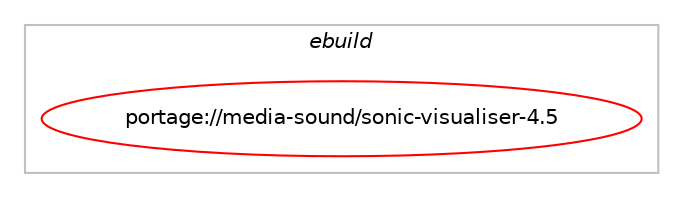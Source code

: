 digraph prolog {

# *************
# Graph options
# *************

newrank=true;
concentrate=true;
compound=true;
graph [rankdir=LR,fontname=Helvetica,fontsize=10,ranksep=1.5];#, ranksep=2.5, nodesep=0.2];
edge  [arrowhead=vee];
node  [fontname=Helvetica,fontsize=10];

# **********
# The ebuild
# **********

subgraph cluster_leftcol {
color=gray;
label=<<i>ebuild</i>>;
id [label="portage://media-sound/sonic-visualiser-4.5", color=red, width=4, href="../media-sound/sonic-visualiser-4.5.svg"];
}

# ****************
# The dependencies
# ****************

subgraph cluster_midcol {
color=gray;
label=<<i>dependencies</i>>;
subgraph cluster_compile {
fillcolor="#eeeeee";
style=filled;
label=<<i>compile</i>>;
# *** BEGIN UNKNOWN DEPENDENCY TYPE (TODO) ***
# id -> equal(use_conditional_group(positive,id3tag,portage://media-sound/sonic-visualiser-4.5,[package_dependency(portage://media-sound/sonic-visualiser-4.5,install,no,media-libs,libid3tag,none,[,,],any_same_slot,[])]))
# *** END UNKNOWN DEPENDENCY TYPE (TODO) ***

# *** BEGIN UNKNOWN DEPENDENCY TYPE (TODO) ***
# id -> equal(use_conditional_group(positive,jack,portage://media-sound/sonic-visualiser-4.5,[package_dependency(portage://media-sound/sonic-visualiser-4.5,install,no,virtual,jack,none,[,,],[],[])]))
# *** END UNKNOWN DEPENDENCY TYPE (TODO) ***

# *** BEGIN UNKNOWN DEPENDENCY TYPE (TODO) ***
# id -> equal(use_conditional_group(positive,mad,portage://media-sound/sonic-visualiser-4.5,[package_dependency(portage://media-sound/sonic-visualiser-4.5,install,no,media-libs,libmad,none,[,,],[],[])]))
# *** END UNKNOWN DEPENDENCY TYPE (TODO) ***

# *** BEGIN UNKNOWN DEPENDENCY TYPE (TODO) ***
# id -> equal(use_conditional_group(positive,ogg,portage://media-sound/sonic-visualiser-4.5,[package_dependency(portage://media-sound/sonic-visualiser-4.5,install,no,media-libs,libfishsound,none,[,,],[],[]),package_dependency(portage://media-sound/sonic-visualiser-4.5,install,no,media-libs,liboggz,none,[,,],[],[])]))
# *** END UNKNOWN DEPENDENCY TYPE (TODO) ***

# *** BEGIN UNKNOWN DEPENDENCY TYPE (TODO) ***
# id -> equal(use_conditional_group(positive,opus,portage://media-sound/sonic-visualiser-4.5,[package_dependency(portage://media-sound/sonic-visualiser-4.5,install,no,media-libs,opusfile,none,[,,],[],[])]))
# *** END UNKNOWN DEPENDENCY TYPE (TODO) ***

# *** BEGIN UNKNOWN DEPENDENCY TYPE (TODO) ***
# id -> equal(use_conditional_group(positive,osc,portage://media-sound/sonic-visualiser-4.5,[package_dependency(portage://media-sound/sonic-visualiser-4.5,install,no,media-libs,liblo,none,[,,],[],[])]))
# *** END UNKNOWN DEPENDENCY TYPE (TODO) ***

# *** BEGIN UNKNOWN DEPENDENCY TYPE (TODO) ***
# id -> equal(use_conditional_group(positive,portaudio,portage://media-sound/sonic-visualiser-4.5,[package_dependency(portage://media-sound/sonic-visualiser-4.5,install,no,media-libs,portaudio,none,[,,],[],[])]))
# *** END UNKNOWN DEPENDENCY TYPE (TODO) ***

# *** BEGIN UNKNOWN DEPENDENCY TYPE (TODO) ***
# id -> equal(use_conditional_group(positive,pulseaudio,portage://media-sound/sonic-visualiser-4.5,[package_dependency(portage://media-sound/sonic-visualiser-4.5,install,no,media-sound,pulseaudio,none,[,,],[],[])]))
# *** END UNKNOWN DEPENDENCY TYPE (TODO) ***

# *** BEGIN UNKNOWN DEPENDENCY TYPE (TODO) ***
# id -> equal(package_dependency(portage://media-sound/sonic-visualiser-4.5,install,no,app-arch,bzip2,none,[,,],[],[]))
# *** END UNKNOWN DEPENDENCY TYPE (TODO) ***

# *** BEGIN UNKNOWN DEPENDENCY TYPE (TODO) ***
# id -> equal(package_dependency(portage://media-sound/sonic-visualiser-4.5,install,no,dev-libs,capnproto,none,[,,],any_same_slot,[]))
# *** END UNKNOWN DEPENDENCY TYPE (TODO) ***

# *** BEGIN UNKNOWN DEPENDENCY TYPE (TODO) ***
# id -> equal(package_dependency(portage://media-sound/sonic-visualiser-4.5,install,no,dev-libs,serd,none,[,,],[],[]))
# *** END UNKNOWN DEPENDENCY TYPE (TODO) ***

# *** BEGIN UNKNOWN DEPENDENCY TYPE (TODO) ***
# id -> equal(package_dependency(portage://media-sound/sonic-visualiser-4.5,install,no,dev-libs,sord,none,[,,],[],[]))
# *** END UNKNOWN DEPENDENCY TYPE (TODO) ***

# *** BEGIN UNKNOWN DEPENDENCY TYPE (TODO) ***
# id -> equal(package_dependency(portage://media-sound/sonic-visualiser-4.5,install,no,dev-qt,qtcore,none,[,,],[slot(5)],[]))
# *** END UNKNOWN DEPENDENCY TYPE (TODO) ***

# *** BEGIN UNKNOWN DEPENDENCY TYPE (TODO) ***
# id -> equal(package_dependency(portage://media-sound/sonic-visualiser-4.5,install,no,dev-qt,qtgui,none,[,,],[slot(5)],[]))
# *** END UNKNOWN DEPENDENCY TYPE (TODO) ***

# *** BEGIN UNKNOWN DEPENDENCY TYPE (TODO) ***
# id -> equal(package_dependency(portage://media-sound/sonic-visualiser-4.5,install,no,dev-qt,qtnetwork,none,[,,],[slot(5)],[use(enable(ssl),none)]))
# *** END UNKNOWN DEPENDENCY TYPE (TODO) ***

# *** BEGIN UNKNOWN DEPENDENCY TYPE (TODO) ***
# id -> equal(package_dependency(portage://media-sound/sonic-visualiser-4.5,install,no,dev-qt,qtsvg,none,[,,],[slot(5)],[]))
# *** END UNKNOWN DEPENDENCY TYPE (TODO) ***

# *** BEGIN UNKNOWN DEPENDENCY TYPE (TODO) ***
# id -> equal(package_dependency(portage://media-sound/sonic-visualiser-4.5,install,no,dev-qt,qtwidgets,none,[,,],[slot(5)],[]))
# *** END UNKNOWN DEPENDENCY TYPE (TODO) ***

# *** BEGIN UNKNOWN DEPENDENCY TYPE (TODO) ***
# id -> equal(package_dependency(portage://media-sound/sonic-visualiser-4.5,install,no,dev-qt,qtxml,none,[,,],[slot(5)],[]))
# *** END UNKNOWN DEPENDENCY TYPE (TODO) ***

# *** BEGIN UNKNOWN DEPENDENCY TYPE (TODO) ***
# id -> equal(package_dependency(portage://media-sound/sonic-visualiser-4.5,install,no,media-libs,alsa-lib,none,[,,],[],[]))
# *** END UNKNOWN DEPENDENCY TYPE (TODO) ***

# *** BEGIN UNKNOWN DEPENDENCY TYPE (TODO) ***
# id -> equal(package_dependency(portage://media-sound/sonic-visualiser-4.5,install,no,media-libs,dssi,none,[,,],[],[]))
# *** END UNKNOWN DEPENDENCY TYPE (TODO) ***

# *** BEGIN UNKNOWN DEPENDENCY TYPE (TODO) ***
# id -> equal(package_dependency(portage://media-sound/sonic-visualiser-4.5,install,no,media-libs,ladspa-sdk,none,[,,],[],[]))
# *** END UNKNOWN DEPENDENCY TYPE (TODO) ***

# *** BEGIN UNKNOWN DEPENDENCY TYPE (TODO) ***
# id -> equal(package_dependency(portage://media-sound/sonic-visualiser-4.5,install,no,media-libs,liblrdf,none,[,,],[],[]))
# *** END UNKNOWN DEPENDENCY TYPE (TODO) ***

# *** BEGIN UNKNOWN DEPENDENCY TYPE (TODO) ***
# id -> equal(package_dependency(portage://media-sound/sonic-visualiser-4.5,install,no,media-libs,libsamplerate,none,[,,],[],[]))
# *** END UNKNOWN DEPENDENCY TYPE (TODO) ***

# *** BEGIN UNKNOWN DEPENDENCY TYPE (TODO) ***
# id -> equal(package_dependency(portage://media-sound/sonic-visualiser-4.5,install,no,media-libs,libsndfile,none,[,,],[],[]))
# *** END UNKNOWN DEPENDENCY TYPE (TODO) ***

# *** BEGIN UNKNOWN DEPENDENCY TYPE (TODO) ***
# id -> equal(package_dependency(portage://media-sound/sonic-visualiser-4.5,install,no,media-libs,rubberband,none,[,,],[],[]))
# *** END UNKNOWN DEPENDENCY TYPE (TODO) ***

# *** BEGIN UNKNOWN DEPENDENCY TYPE (TODO) ***
# id -> equal(package_dependency(portage://media-sound/sonic-visualiser-4.5,install,no,media-libs,speex,none,[,,],[],[]))
# *** END UNKNOWN DEPENDENCY TYPE (TODO) ***

# *** BEGIN UNKNOWN DEPENDENCY TYPE (TODO) ***
# id -> equal(package_dependency(portage://media-sound/sonic-visualiser-4.5,install,no,media-libs,vamp-plugin-sdk,none,[,,],[],[]))
# *** END UNKNOWN DEPENDENCY TYPE (TODO) ***

# *** BEGIN UNKNOWN DEPENDENCY TYPE (TODO) ***
# id -> equal(package_dependency(portage://media-sound/sonic-visualiser-4.5,install,no,sci-libs,fftw,none,[,,],[slot(3.0),equal],[]))
# *** END UNKNOWN DEPENDENCY TYPE (TODO) ***

}
subgraph cluster_compileandrun {
fillcolor="#eeeeee";
style=filled;
label=<<i>compile and run</i>>;
}
subgraph cluster_run {
fillcolor="#eeeeee";
style=filled;
label=<<i>run</i>>;
# *** BEGIN UNKNOWN DEPENDENCY TYPE (TODO) ***
# id -> equal(use_conditional_group(positive,id3tag,portage://media-sound/sonic-visualiser-4.5,[package_dependency(portage://media-sound/sonic-visualiser-4.5,run,no,media-libs,libid3tag,none,[,,],any_same_slot,[])]))
# *** END UNKNOWN DEPENDENCY TYPE (TODO) ***

# *** BEGIN UNKNOWN DEPENDENCY TYPE (TODO) ***
# id -> equal(use_conditional_group(positive,jack,portage://media-sound/sonic-visualiser-4.5,[package_dependency(portage://media-sound/sonic-visualiser-4.5,run,no,virtual,jack,none,[,,],[],[])]))
# *** END UNKNOWN DEPENDENCY TYPE (TODO) ***

# *** BEGIN UNKNOWN DEPENDENCY TYPE (TODO) ***
# id -> equal(use_conditional_group(positive,mad,portage://media-sound/sonic-visualiser-4.5,[package_dependency(portage://media-sound/sonic-visualiser-4.5,run,no,media-libs,libmad,none,[,,],[],[])]))
# *** END UNKNOWN DEPENDENCY TYPE (TODO) ***

# *** BEGIN UNKNOWN DEPENDENCY TYPE (TODO) ***
# id -> equal(use_conditional_group(positive,ogg,portage://media-sound/sonic-visualiser-4.5,[package_dependency(portage://media-sound/sonic-visualiser-4.5,run,no,media-libs,libfishsound,none,[,,],[],[]),package_dependency(portage://media-sound/sonic-visualiser-4.5,run,no,media-libs,liboggz,none,[,,],[],[])]))
# *** END UNKNOWN DEPENDENCY TYPE (TODO) ***

# *** BEGIN UNKNOWN DEPENDENCY TYPE (TODO) ***
# id -> equal(use_conditional_group(positive,opus,portage://media-sound/sonic-visualiser-4.5,[package_dependency(portage://media-sound/sonic-visualiser-4.5,run,no,media-libs,opusfile,none,[,,],[],[])]))
# *** END UNKNOWN DEPENDENCY TYPE (TODO) ***

# *** BEGIN UNKNOWN DEPENDENCY TYPE (TODO) ***
# id -> equal(use_conditional_group(positive,osc,portage://media-sound/sonic-visualiser-4.5,[package_dependency(portage://media-sound/sonic-visualiser-4.5,run,no,media-libs,liblo,none,[,,],[],[])]))
# *** END UNKNOWN DEPENDENCY TYPE (TODO) ***

# *** BEGIN UNKNOWN DEPENDENCY TYPE (TODO) ***
# id -> equal(use_conditional_group(positive,portaudio,portage://media-sound/sonic-visualiser-4.5,[package_dependency(portage://media-sound/sonic-visualiser-4.5,run,no,media-libs,portaudio,none,[,,],[],[])]))
# *** END UNKNOWN DEPENDENCY TYPE (TODO) ***

# *** BEGIN UNKNOWN DEPENDENCY TYPE (TODO) ***
# id -> equal(use_conditional_group(positive,pulseaudio,portage://media-sound/sonic-visualiser-4.5,[package_dependency(portage://media-sound/sonic-visualiser-4.5,run,no,media-sound,pulseaudio,none,[,,],[],[])]))
# *** END UNKNOWN DEPENDENCY TYPE (TODO) ***

# *** BEGIN UNKNOWN DEPENDENCY TYPE (TODO) ***
# id -> equal(package_dependency(portage://media-sound/sonic-visualiser-4.5,run,no,app-arch,bzip2,none,[,,],[],[]))
# *** END UNKNOWN DEPENDENCY TYPE (TODO) ***

# *** BEGIN UNKNOWN DEPENDENCY TYPE (TODO) ***
# id -> equal(package_dependency(portage://media-sound/sonic-visualiser-4.5,run,no,dev-libs,capnproto,none,[,,],any_same_slot,[]))
# *** END UNKNOWN DEPENDENCY TYPE (TODO) ***

# *** BEGIN UNKNOWN DEPENDENCY TYPE (TODO) ***
# id -> equal(package_dependency(portage://media-sound/sonic-visualiser-4.5,run,no,dev-libs,serd,none,[,,],[],[]))
# *** END UNKNOWN DEPENDENCY TYPE (TODO) ***

# *** BEGIN UNKNOWN DEPENDENCY TYPE (TODO) ***
# id -> equal(package_dependency(portage://media-sound/sonic-visualiser-4.5,run,no,dev-libs,sord,none,[,,],[],[]))
# *** END UNKNOWN DEPENDENCY TYPE (TODO) ***

# *** BEGIN UNKNOWN DEPENDENCY TYPE (TODO) ***
# id -> equal(package_dependency(portage://media-sound/sonic-visualiser-4.5,run,no,dev-qt,qtcore,none,[,,],[slot(5)],[]))
# *** END UNKNOWN DEPENDENCY TYPE (TODO) ***

# *** BEGIN UNKNOWN DEPENDENCY TYPE (TODO) ***
# id -> equal(package_dependency(portage://media-sound/sonic-visualiser-4.5,run,no,dev-qt,qtgui,none,[,,],[slot(5)],[]))
# *** END UNKNOWN DEPENDENCY TYPE (TODO) ***

# *** BEGIN UNKNOWN DEPENDENCY TYPE (TODO) ***
# id -> equal(package_dependency(portage://media-sound/sonic-visualiser-4.5,run,no,dev-qt,qtnetwork,none,[,,],[slot(5)],[use(enable(ssl),none)]))
# *** END UNKNOWN DEPENDENCY TYPE (TODO) ***

# *** BEGIN UNKNOWN DEPENDENCY TYPE (TODO) ***
# id -> equal(package_dependency(portage://media-sound/sonic-visualiser-4.5,run,no,dev-qt,qtsvg,none,[,,],[slot(5)],[]))
# *** END UNKNOWN DEPENDENCY TYPE (TODO) ***

# *** BEGIN UNKNOWN DEPENDENCY TYPE (TODO) ***
# id -> equal(package_dependency(portage://media-sound/sonic-visualiser-4.5,run,no,dev-qt,qtwidgets,none,[,,],[slot(5)],[]))
# *** END UNKNOWN DEPENDENCY TYPE (TODO) ***

# *** BEGIN UNKNOWN DEPENDENCY TYPE (TODO) ***
# id -> equal(package_dependency(portage://media-sound/sonic-visualiser-4.5,run,no,dev-qt,qtxml,none,[,,],[slot(5)],[]))
# *** END UNKNOWN DEPENDENCY TYPE (TODO) ***

# *** BEGIN UNKNOWN DEPENDENCY TYPE (TODO) ***
# id -> equal(package_dependency(portage://media-sound/sonic-visualiser-4.5,run,no,media-libs,alsa-lib,none,[,,],[],[]))
# *** END UNKNOWN DEPENDENCY TYPE (TODO) ***

# *** BEGIN UNKNOWN DEPENDENCY TYPE (TODO) ***
# id -> equal(package_dependency(portage://media-sound/sonic-visualiser-4.5,run,no,media-libs,dssi,none,[,,],[],[]))
# *** END UNKNOWN DEPENDENCY TYPE (TODO) ***

# *** BEGIN UNKNOWN DEPENDENCY TYPE (TODO) ***
# id -> equal(package_dependency(portage://media-sound/sonic-visualiser-4.5,run,no,media-libs,ladspa-sdk,none,[,,],[],[]))
# *** END UNKNOWN DEPENDENCY TYPE (TODO) ***

# *** BEGIN UNKNOWN DEPENDENCY TYPE (TODO) ***
# id -> equal(package_dependency(portage://media-sound/sonic-visualiser-4.5,run,no,media-libs,liblrdf,none,[,,],[],[]))
# *** END UNKNOWN DEPENDENCY TYPE (TODO) ***

# *** BEGIN UNKNOWN DEPENDENCY TYPE (TODO) ***
# id -> equal(package_dependency(portage://media-sound/sonic-visualiser-4.5,run,no,media-libs,libsamplerate,none,[,,],[],[]))
# *** END UNKNOWN DEPENDENCY TYPE (TODO) ***

# *** BEGIN UNKNOWN DEPENDENCY TYPE (TODO) ***
# id -> equal(package_dependency(portage://media-sound/sonic-visualiser-4.5,run,no,media-libs,libsndfile,none,[,,],[],[]))
# *** END UNKNOWN DEPENDENCY TYPE (TODO) ***

# *** BEGIN UNKNOWN DEPENDENCY TYPE (TODO) ***
# id -> equal(package_dependency(portage://media-sound/sonic-visualiser-4.5,run,no,media-libs,rubberband,none,[,,],[],[]))
# *** END UNKNOWN DEPENDENCY TYPE (TODO) ***

# *** BEGIN UNKNOWN DEPENDENCY TYPE (TODO) ***
# id -> equal(package_dependency(portage://media-sound/sonic-visualiser-4.5,run,no,media-libs,speex,none,[,,],[],[]))
# *** END UNKNOWN DEPENDENCY TYPE (TODO) ***

# *** BEGIN UNKNOWN DEPENDENCY TYPE (TODO) ***
# id -> equal(package_dependency(portage://media-sound/sonic-visualiser-4.5,run,no,media-libs,vamp-plugin-sdk,none,[,,],[],[]))
# *** END UNKNOWN DEPENDENCY TYPE (TODO) ***

# *** BEGIN UNKNOWN DEPENDENCY TYPE (TODO) ***
# id -> equal(package_dependency(portage://media-sound/sonic-visualiser-4.5,run,no,sci-libs,fftw,none,[,,],[slot(3.0),equal],[]))
# *** END UNKNOWN DEPENDENCY TYPE (TODO) ***

}
}

# **************
# The candidates
# **************

subgraph cluster_choices {
rank=same;
color=gray;
label=<<i>candidates</i>>;

}

}
